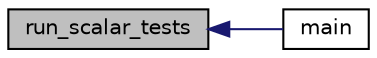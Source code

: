 digraph "run_scalar_tests"
{
  edge [fontname="Helvetica",fontsize="10",labelfontname="Helvetica",labelfontsize="10"];
  node [fontname="Helvetica",fontsize="10",shape=record];
  rankdir="LR";
  Node1329 [label="run_scalar_tests",height=0.2,width=0.4,color="black", fillcolor="grey75", style="filled", fontcolor="black"];
  Node1329 -> Node1330 [dir="back",color="midnightblue",fontsize="10",style="solid",fontname="Helvetica"];
  Node1330 [label="main",height=0.2,width=0.4,color="black", fillcolor="white", style="filled",URL="$d5/d7f/tests_8c.html#a3c04138a5bfe5d72780bb7e82a18e627"];
}
